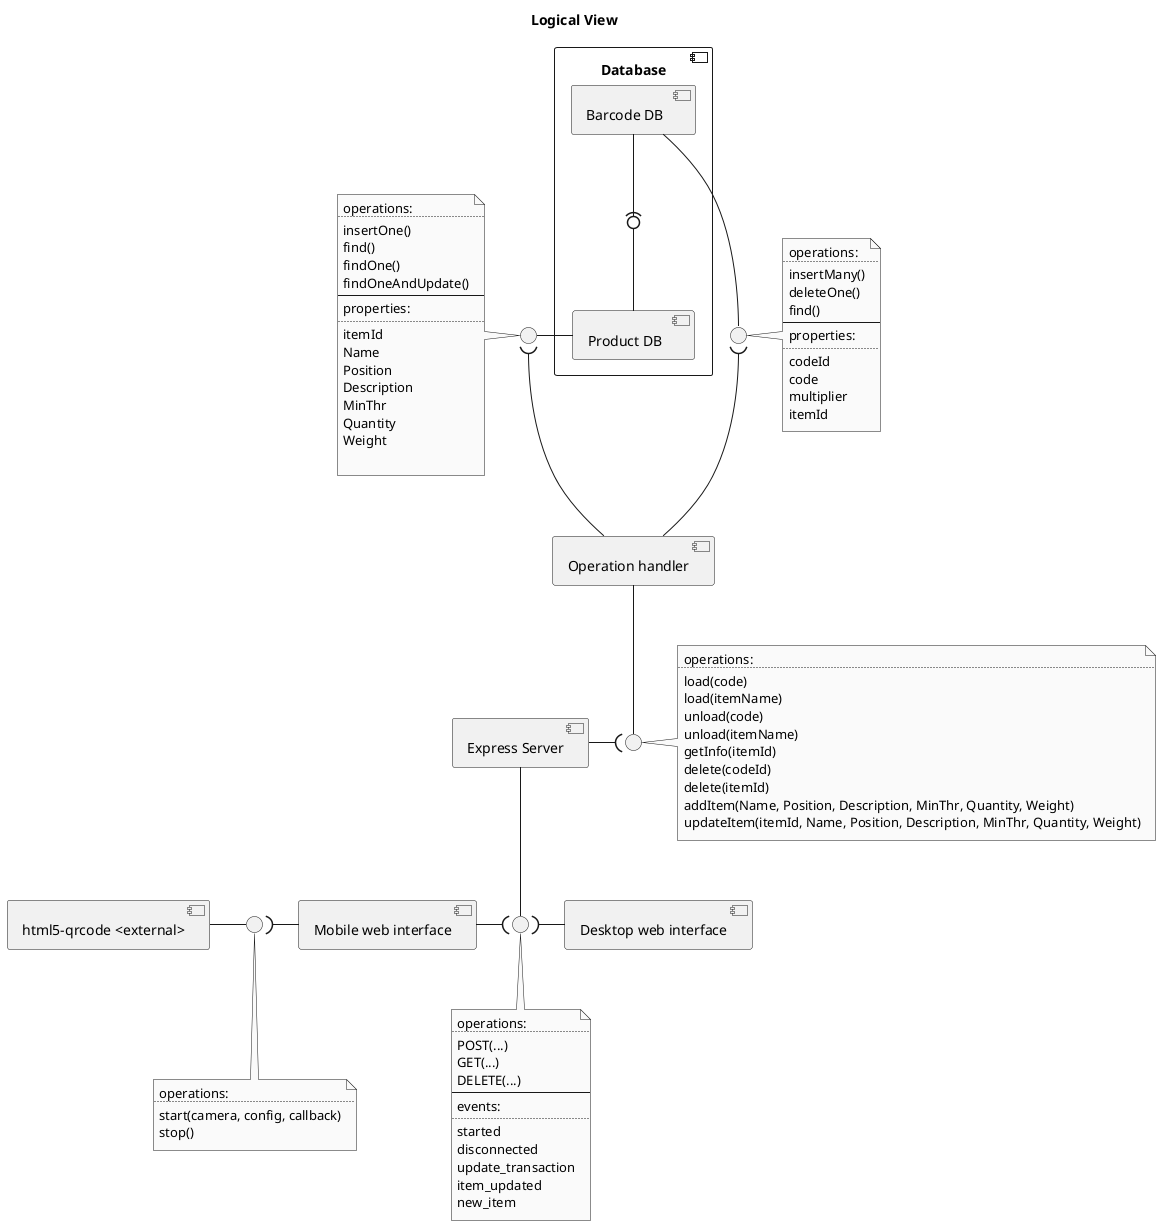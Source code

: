 @startuml

title Logical View

[html5-qrcode <external>] as QR
interface " " as QRI
QR - QRI

component Database {
   component [Product DB  <$database{scale=0.33}>] as PDB
   component [Barcode DB  <$database{scale=0.33}>] as BDB
   BDB -(0- PDB
}
interface " " as PDBI
PDB - PDBI
interface " " as BDBI
BDB -- BDBI


[Desktop web interface] as DWI
[Mobile web interface] as MWI
[Operation handler] as OH
interface " " as OHI
OH -- OHI

[Express Server] as ES
interface " " as ESI
ES -- ESI

PDBI )- OH
BDBI )-- OH

ES -( OHI

ESI )- DWI

MWI -( ESI
QRI )- MWI


note bottom of QRI
operations:
..
start(camera, config, callback)
stop()
end note

note bottom of ESI
operations:
..
POST(...)
GET(...)
DELETE(...)
--
events:
..
started
disconnected
update_transaction
item_updated
new_item
end note

note right of OHI
operations:
..
load(code)
load(itemName)
unload(code)
unload(itemName)
getInfo(itemId)
delete(codeId)
delete(itemId)
addItem(Name, Position, Description, MinThr, Quantity, Weight)
updateItem(itemId, Name, Position, Description, MinThr, Quantity, Weight)
end note

note left of PDBI
operations:
..
insertOne()
find()
findOne()
findOneAndUpdate()
--
properties:
..
itemId
Name
Position
Description
MinThr
Quantity
Weight

end note

note right of BDBI
operations:
..
insertMany()
deleteOne()
find()
--
properties:
..
codeId
code
multiplier
itemId
end note


'note left of iPrinter
'operation:
'..
'print(id)
'
'--
'events:
'..
'print_started
'print_done
'
'--
'properties:
'..
'paper_size
'color
'duplex
'end note



skinparam monochrome true
skinparam shadowing false
@enduml
